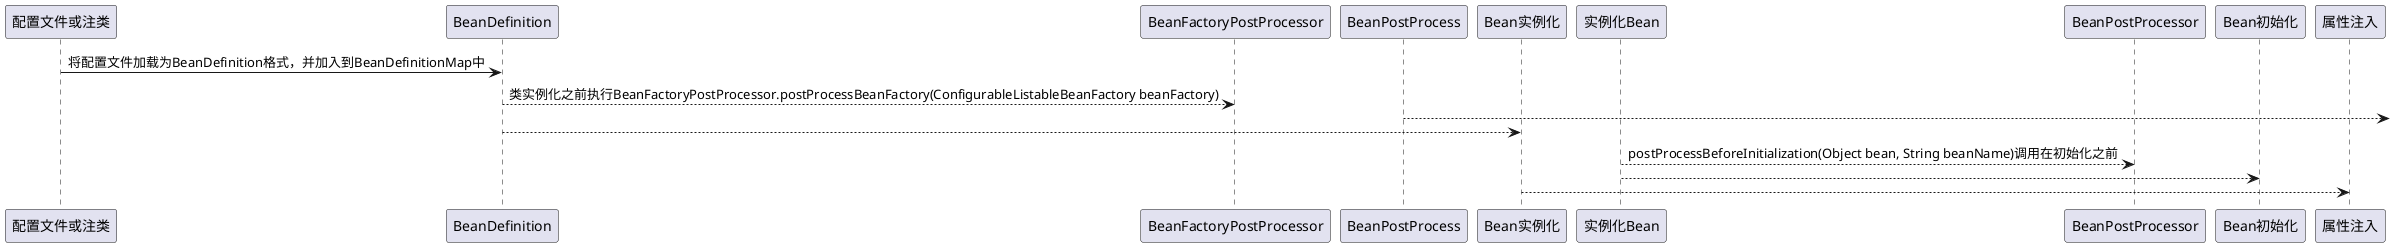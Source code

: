 @startuml
配置文件或注类 -> BeanDefinition: 将配置文件加载为BeanDefinition格式，并加入到BeanDefinitionMap中
BeanDefinition --> BeanFactoryPostProcessor: 类实例化之前执行BeanFactoryPostProcessor.postProcessBeanFactory(ConfigurableListableBeanFactory beanFactory)
BeanPostProcess -->
BeanDefinition --> Bean实例化
实例化Bean --> BeanPostProcessor: postProcessBeforeInitialization(Object bean, String beanName)调用在初始化之前
实例化Bean --> Bean初始化:
Bean实例化 --> 属性注入


@enduml